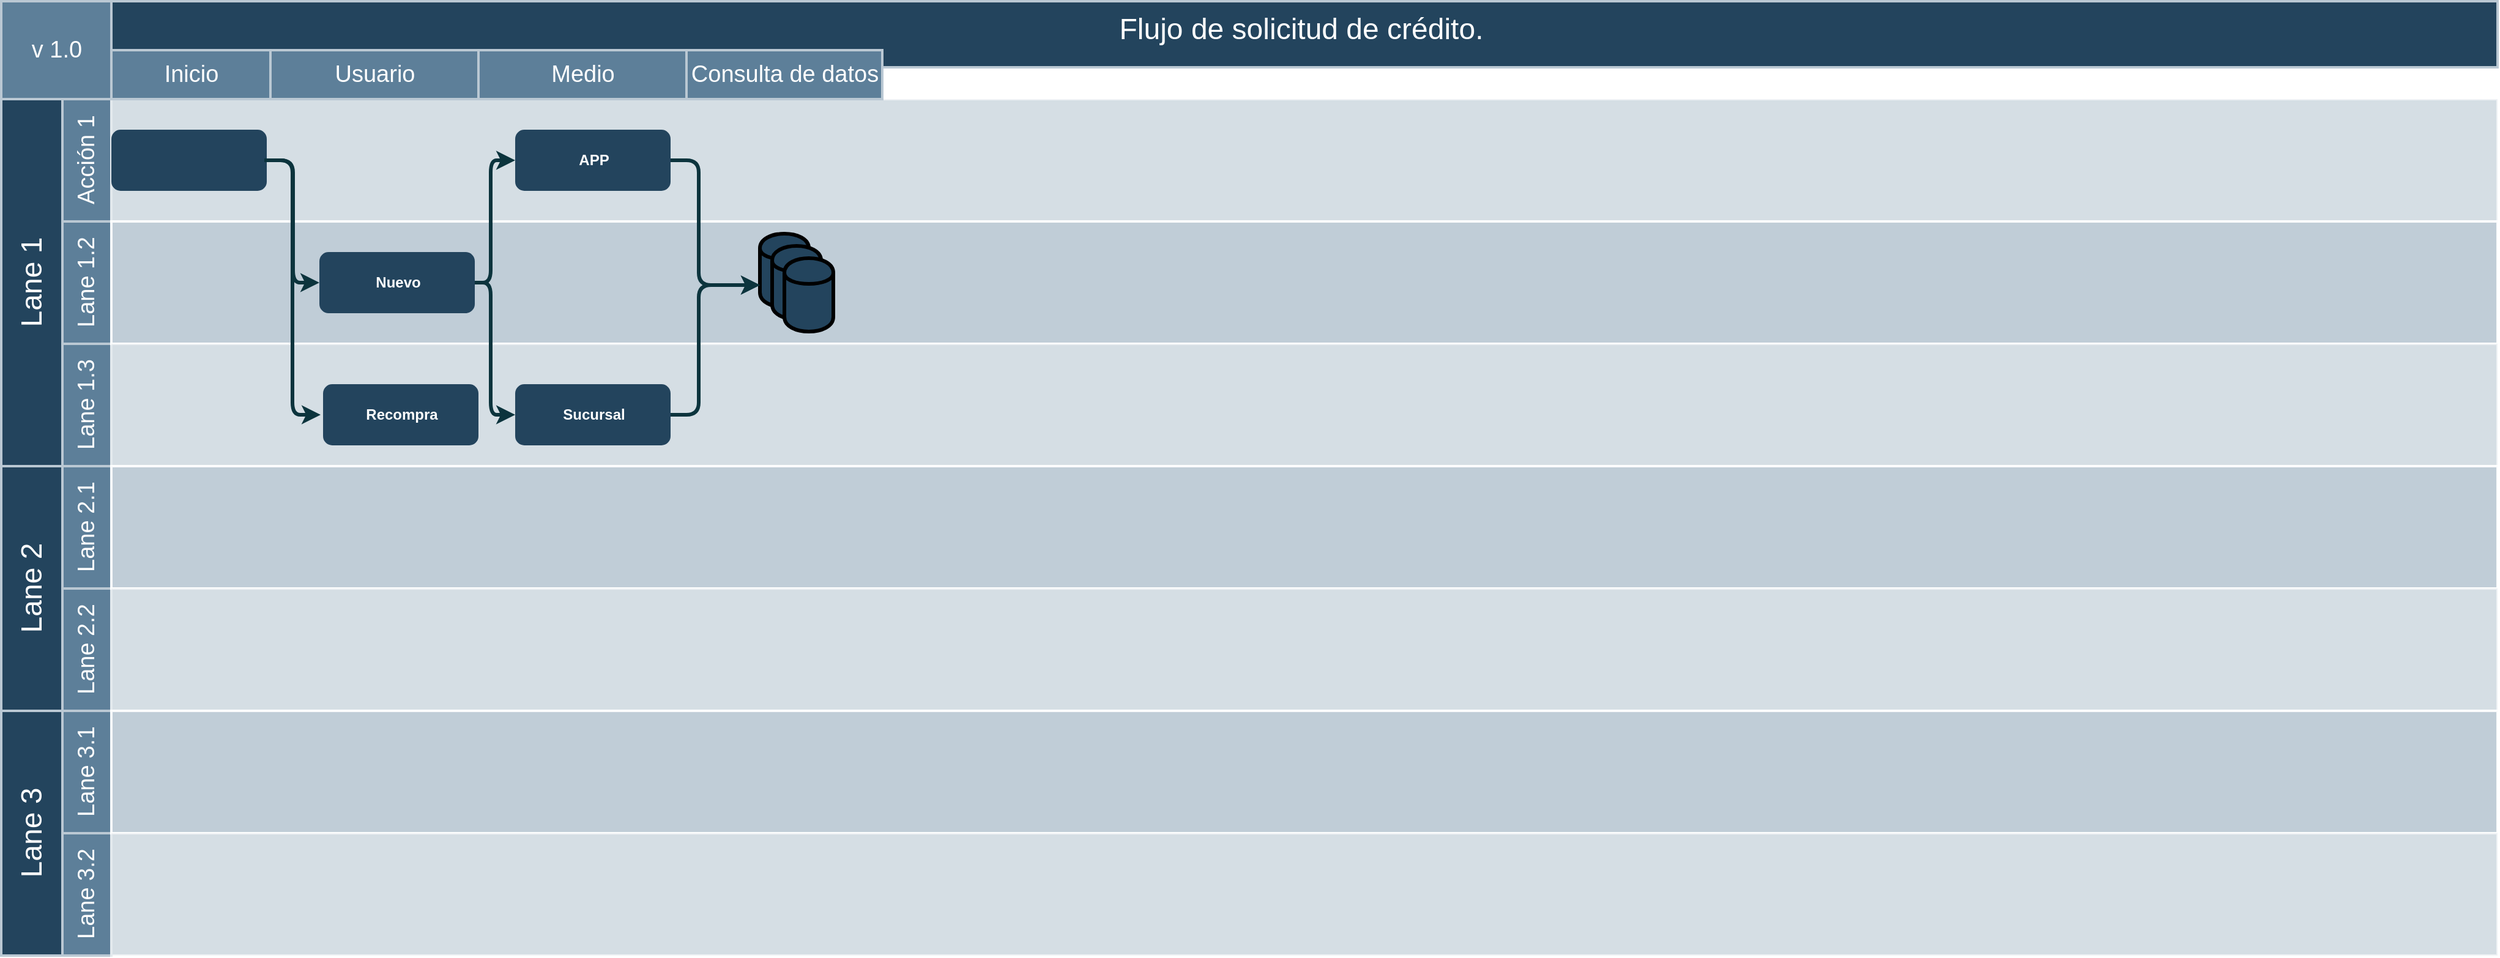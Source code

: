<mxfile version="13.4.9" type="github">
  <diagram id="6a731a19-8d31-9384-78a2-239565b7b9f0" name="Page-1">
    <mxGraphModel dx="2119" dy="557" grid="1" gridSize="10" guides="1" tooltips="1" connect="1" arrows="1" fold="1" page="1" pageScale="1" pageWidth="1169" pageHeight="827" background="#ffffff" math="0" shadow="0">
      <root>
        <mxCell id="0" />
        <mxCell id="1" parent="0" />
        <mxCell id="56" value="Flujo de solicitud de crédito." style="strokeColor=#BAC8D3;fillColor=#23445D;fontSize=24;strokeWidth=2;fontFamily=Helvetica;html=1;fontColor=#FFFFFF;fontStyle=0;spacingBottom=8;spacingRight=0;spacingLeft=83;" parent="1" vertex="1">
          <mxGeometry x="0.33" y="827" width="2039.67" height="54" as="geometry" />
        </mxCell>
        <mxCell id="57" value="Lane 1" style="strokeColor=#BAC8D3;fillColor=#23445D;fontSize=24;strokeWidth=2;horizontal=0;fontFamily=Helvetica;html=1;fontColor=#FFFFFF;fontStyle=0" parent="1" vertex="1">
          <mxGeometry y="907" width="50" height="300" as="geometry" />
        </mxCell>
        <mxCell id="58" value="Acción 1" style="strokeColor=#BAC8D3;fillColor=#5d7f99;fontSize=19;strokeWidth=2;horizontal=0;fontFamily=Helvetica;html=1;labelBackgroundColor=none;fontColor=#FFFFFF;" parent="1" vertex="1">
          <mxGeometry x="50" y="907" width="40" height="100" as="geometry" />
        </mxCell>
        <mxCell id="59" value="v 1.0" style="strokeColor=#BAC8D3;fillColor=#5d7f99;fontSize=19;strokeWidth=2;fontFamily=Helvetica;html=1;labelBackgroundColor=none;fontColor=#FFFFFF;" parent="1" vertex="1">
          <mxGeometry y="827" width="90" height="80" as="geometry" />
        </mxCell>
        <mxCell id="60" value="Lane 1.2" style="strokeColor=#BAC8D3;fillColor=#5d7f99;fontSize=19;strokeWidth=2;horizontal=0;fontFamily=Helvetica;html=1;labelBackgroundColor=none;fontColor=#FFFFFF;" parent="1" vertex="1">
          <mxGeometry x="50" y="1007" width="40" height="100" as="geometry" />
        </mxCell>
        <mxCell id="61" value="Lane 1.3" style="strokeColor=#BAC8D3;fillColor=#5d7f99;fontSize=19;strokeWidth=2;horizontal=0;fontFamily=Helvetica;html=1;labelBackgroundColor=none;fontColor=#FFFFFF;" parent="1" vertex="1">
          <mxGeometry x="50" y="1107" width="40" height="100" as="geometry" />
        </mxCell>
        <mxCell id="62" value="Lane 2.2" style="strokeColor=#BAC8D3;fillColor=#5d7f99;fontSize=19;strokeWidth=2;horizontal=0;fontFamily=Helvetica;html=1;labelBackgroundColor=none;fontColor=#FFFFFF;" parent="1" vertex="1">
          <mxGeometry x="50" y="1307" width="40" height="100" as="geometry" />
        </mxCell>
        <mxCell id="63" value="Lane 2.1" style="strokeColor=#BAC8D3;fillColor=#5d7f99;fontSize=19;strokeWidth=2;horizontal=0;fontFamily=Helvetica;html=1;labelBackgroundColor=none;fontColor=#FFFFFF;" parent="1" vertex="1">
          <mxGeometry x="50" y="1207" width="40" height="100" as="geometry" />
        </mxCell>
        <mxCell id="64" value="Lane 2" style="strokeColor=#BAC8D3;fillColor=#23445D;fontSize=24;strokeWidth=2;horizontal=0;fontFamily=Helvetica;html=1;fontColor=#FFFFFF;fontStyle=0" parent="1" vertex="1">
          <mxGeometry y="1207" width="50" height="200" as="geometry" />
        </mxCell>
        <mxCell id="65" value="Lane 3.2" style="strokeColor=#BAC8D3;fillColor=#5d7f99;fontSize=19;strokeWidth=2;horizontal=0;fontFamily=Helvetica;html=1;labelBackgroundColor=none;fontColor=#FFFFFF;" parent="1" vertex="1">
          <mxGeometry x="50" y="1507" width="40" height="100" as="geometry" />
        </mxCell>
        <mxCell id="66" value="Lane 3.1" style="strokeColor=#BAC8D3;fillColor=#5d7f99;fontSize=19;strokeWidth=2;horizontal=0;fontFamily=Helvetica;html=1;labelBackgroundColor=none;fontColor=#FFFFFF;" parent="1" vertex="1">
          <mxGeometry x="50" y="1407" width="40" height="100" as="geometry" />
        </mxCell>
        <mxCell id="67" value="Lane 3" style="strokeColor=#BAC8D3;fillColor=#23445D;fontSize=24;strokeWidth=2;horizontal=0;fontFamily=Helvetica;html=1;fontColor=#FFFFFF;fontStyle=0" parent="1" vertex="1">
          <mxGeometry y="1407" width="50" height="200" as="geometry" />
        </mxCell>
        <mxCell id="68" value="" style="strokeColor=#FFFFFF;fillColor=#BAC8D3;fontSize=18;strokeWidth=2;fontFamily=Helvetica;html=1;opacity=60;" parent="1" vertex="1">
          <mxGeometry x="90" y="907" width="1950" height="100" as="geometry" />
        </mxCell>
        <mxCell id="69" value="" style="strokeColor=#FFFFFF;fillColor=#BAC8D3;fontSize=18;strokeWidth=2;fontFamily=Helvetica;html=1;opacity=90;" parent="1" vertex="1">
          <mxGeometry x="90" y="1007" width="1950" height="100" as="geometry" />
        </mxCell>
        <mxCell id="70" value="" style="strokeColor=#FFFFFF;fillColor=#BAC8D3;fontSize=18;strokeWidth=2;fontFamily=Helvetica;html=1;opacity=60;" parent="1" vertex="1">
          <mxGeometry x="90" y="1107" width="1950" height="100" as="geometry" />
        </mxCell>
        <mxCell id="71" value="" style="strokeColor=#FFFFFF;fillColor=#BAC8D3;fontSize=18;strokeWidth=2;fontFamily=Helvetica;html=1;opacity=90;" parent="1" vertex="1">
          <mxGeometry x="90" y="1207" width="1950" height="100" as="geometry" />
        </mxCell>
        <mxCell id="72" value="" style="strokeColor=#FFFFFF;fillColor=#BAC8D3;fontSize=18;strokeWidth=2;fontFamily=Helvetica;html=1;opacity=60;" parent="1" vertex="1">
          <mxGeometry x="90" y="1307" width="1950" height="100" as="geometry" />
        </mxCell>
        <mxCell id="73" value="" style="strokeColor=#FFFFFF;fillColor=#BAC8D3;fontSize=18;strokeWidth=2;fontFamily=Helvetica;html=1;opacity=90;" parent="1" vertex="1">
          <mxGeometry x="90" y="1407" width="1950" height="100" as="geometry" />
        </mxCell>
        <mxCell id="74" value="" style="strokeColor=#FFFFFF;fillColor=#BAC8D3;fontSize=18;strokeWidth=2;fontFamily=Helvetica;html=1;opacity=60;" parent="1" vertex="1">
          <mxGeometry x="90" y="1507" width="1950" height="100" as="geometry" />
        </mxCell>
        <mxCell id="90" value="" style="rounded=1;fillColor=#23445D;strokeColor=none;strokeWidth=2;fontFamily=Helvetica;html=1;gradientColor=none;" parent="1" vertex="1">
          <mxGeometry x="90.005" y="932" width="127" height="50" as="geometry" />
        </mxCell>
        <mxCell id="92" value="&lt;font color=&quot;#FFFFFF&quot;&gt;&lt;b&gt;Nuevo&lt;/b&gt;&lt;/font&gt;" style="rounded=1;fillColor=#23445D;strokeColor=none;strokeWidth=2;fontFamily=Helvetica;html=1;gradientColor=none;" parent="1" vertex="1">
          <mxGeometry x="260.004" y="1032" width="127" height="50" as="geometry" />
        </mxCell>
        <mxCell id="140" value="" style="group" parent="1" vertex="1" connectable="0">
          <mxGeometry x="90" y="867" width="300" height="40" as="geometry" />
        </mxCell>
        <mxCell id="141" value="Inicio" style="strokeColor=#BAC8D3;fillColor=#5d7f99;fontSize=19;strokeWidth=2;fontFamily=Helvetica;html=1;labelBackgroundColor=none;fontColor=#FFFFFF;" parent="140" vertex="1">
          <mxGeometry width="130.0" height="40" as="geometry" />
        </mxCell>
        <mxCell id="142" value="Usuario" style="strokeColor=#BAC8D3;fillColor=#5d7f99;fontSize=19;strokeWidth=2;fontFamily=Helvetica;html=1;labelBackgroundColor=none;fontColor=#FFFFFF;" parent="140" vertex="1">
          <mxGeometry x="130" width="170" height="40" as="geometry" />
        </mxCell>
        <mxCell id="143" value="Medio" style="strokeColor=#BAC8D3;fillColor=#5d7f99;fontSize=19;strokeWidth=2;fontFamily=Helvetica;html=1;labelBackgroundColor=none;fontColor=#FFFFFF;" parent="1" vertex="1">
          <mxGeometry x="390" y="867" width="170" height="40" as="geometry" />
        </mxCell>
        <mxCell id="L_8B3M4ZMhIBCMp_4Mvt-145" value="" style="edgeStyle=elbowEdgeStyle;elbow=horizontal;strokeWidth=3;strokeColor=#0C343D;fontFamily=Helvetica;html=1;exitX=1;exitY=0.5;exitDx=0;exitDy=0;entryX=0;entryY=0.5;entryDx=0;entryDy=0;" edge="1" parent="1" source="90" target="92">
          <mxGeometry x="-358.901" y="420" width="131.973" height="100" as="geometry">
            <mxPoint x="240.004" y="970" as="sourcePoint" />
            <mxPoint x="350.555" y="870" as="targetPoint" />
          </mxGeometry>
        </mxCell>
        <mxCell id="L_8B3M4ZMhIBCMp_4Mvt-146" value="&lt;font color=&quot;#FFFFFF&quot;&gt;&lt;b&gt;Recompra&lt;/b&gt;&lt;/font&gt;" style="rounded=1;fillColor=#23445D;strokeColor=none;strokeWidth=2;fontFamily=Helvetica;html=1;gradientColor=none;" vertex="1" parent="1">
          <mxGeometry x="263.004" y="1140" width="127" height="50" as="geometry" />
        </mxCell>
        <mxCell id="L_8B3M4ZMhIBCMp_4Mvt-147" value="" style="edgeStyle=elbowEdgeStyle;elbow=horizontal;strokeWidth=3;strokeColor=#0C343D;fontFamily=Helvetica;html=1;exitX=1;exitY=0.5;exitDx=0;exitDy=0;entryX=0;entryY=0.5;entryDx=0;entryDy=0;" edge="1" parent="1">
          <mxGeometry x="-350.901" y="430" width="131.973" height="100" as="geometry">
            <mxPoint x="215.005" y="957" as="sourcePoint" />
            <mxPoint x="261.004" y="1165.0" as="targetPoint" />
            <Array as="points">
              <mxPoint x="238" y="1070" />
              <mxPoint x="228" y="1090" />
            </Array>
          </mxGeometry>
        </mxCell>
        <mxCell id="L_8B3M4ZMhIBCMp_4Mvt-148" value="&lt;font color=&quot;#FFFFFF&quot;&gt;&lt;b&gt;APP&lt;/b&gt;&lt;/font&gt;" style="rounded=1;fillColor=#23445D;strokeColor=none;strokeWidth=2;fontFamily=Helvetica;html=1;gradientColor=none;" vertex="1" parent="1">
          <mxGeometry x="420.004" y="932" width="127" height="50" as="geometry" />
        </mxCell>
        <mxCell id="L_8B3M4ZMhIBCMp_4Mvt-149" value="&lt;font color=&quot;#FFFFFF&quot;&gt;&lt;b&gt;Sucursal&lt;/b&gt;&lt;/font&gt;" style="rounded=1;fillColor=#23445D;strokeColor=none;strokeWidth=2;fontFamily=Helvetica;html=1;gradientColor=none;" vertex="1" parent="1">
          <mxGeometry x="420.004" y="1140" width="127" height="50" as="geometry" />
        </mxCell>
        <mxCell id="L_8B3M4ZMhIBCMp_4Mvt-150" value="" style="edgeStyle=elbowEdgeStyle;elbow=horizontal;strokeWidth=3;strokeColor=#0C343D;fontFamily=Helvetica;html=1;exitX=1;exitY=0.5;exitDx=0;exitDy=0;entryX=0;entryY=0.5;entryDx=0;entryDy=0;" edge="1" parent="1" source="92" target="L_8B3M4ZMhIBCMp_4Mvt-148">
          <mxGeometry x="-145.901" y="526" width="131.973" height="100" as="geometry">
            <mxPoint x="420.005" y="1053.0" as="sourcePoint" />
            <mxPoint x="466.004" y="1261.0" as="targetPoint" />
            <Array as="points">
              <mxPoint x="400" y="1057" />
              <mxPoint x="433" y="1186" />
            </Array>
          </mxGeometry>
        </mxCell>
        <mxCell id="L_8B3M4ZMhIBCMp_4Mvt-151" value="" style="edgeStyle=elbowEdgeStyle;elbow=horizontal;strokeWidth=3;strokeColor=#0C343D;fontFamily=Helvetica;html=1;exitX=1;exitY=0.5;exitDx=0;exitDy=0;entryX=0;entryY=0.5;entryDx=0;entryDy=0;" edge="1" parent="1" source="92" target="L_8B3M4ZMhIBCMp_4Mvt-149">
          <mxGeometry x="-155.901" y="534" width="131.973" height="100" as="geometry">
            <mxPoint x="410.005" y="1061.0" as="sourcePoint" />
            <mxPoint x="456.004" y="1269.0" as="targetPoint" />
            <Array as="points">
              <mxPoint x="400" y="1170" />
              <mxPoint x="423" y="1194" />
            </Array>
          </mxGeometry>
        </mxCell>
        <mxCell id="L_8B3M4ZMhIBCMp_4Mvt-152" value="Consulta de datos" style="strokeColor=#BAC8D3;fillColor=#5d7f99;fontSize=19;strokeWidth=2;fontFamily=Helvetica;html=1;labelBackgroundColor=none;fontColor=#FFFFFF;" vertex="1" parent="1">
          <mxGeometry x="560" y="867" width="160" height="40" as="geometry" />
        </mxCell>
        <mxCell id="L_8B3M4ZMhIBCMp_4Mvt-153" value="" style="shape=cylinder;whiteSpace=wrap;html=1;boundedLbl=1;backgroundOutline=1;strokeWidth=3;fillColor=#23445D;" vertex="1" parent="1">
          <mxGeometry x="620" y="1017" width="40" height="60" as="geometry" />
        </mxCell>
        <mxCell id="L_8B3M4ZMhIBCMp_4Mvt-155" value="" style="shape=cylinder;whiteSpace=wrap;html=1;boundedLbl=1;backgroundOutline=1;strokeWidth=3;fillColor=#23445D;" vertex="1" parent="1">
          <mxGeometry x="630" y="1027" width="40" height="60" as="geometry" />
        </mxCell>
        <mxCell id="L_8B3M4ZMhIBCMp_4Mvt-156" value="" style="shape=cylinder;whiteSpace=wrap;html=1;boundedLbl=1;backgroundOutline=1;strokeWidth=3;fillColor=#23445D;" vertex="1" parent="1">
          <mxGeometry x="640" y="1037" width="40" height="60" as="geometry" />
        </mxCell>
        <mxCell id="L_8B3M4ZMhIBCMp_4Mvt-157" value="" style="edgeStyle=elbowEdgeStyle;elbow=horizontal;strokeWidth=3;strokeColor=#0C343D;fontFamily=Helvetica;html=1;entryX=0;entryY=0.7;entryDx=0;entryDy=0;exitX=1;exitY=0.5;exitDx=0;exitDy=0;" edge="1" parent="1" source="L_8B3M4ZMhIBCMp_4Mvt-148" target="L_8B3M4ZMhIBCMp_4Mvt-153">
          <mxGeometry x="27.099" y="629" width="131.973" height="100" as="geometry">
            <mxPoint x="560.004" y="1160.0" as="sourcePoint" />
            <mxPoint x="593.004" y="1060.0" as="targetPoint" />
            <Array as="points">
              <mxPoint x="570" y="1070" />
              <mxPoint x="573" y="1160" />
              <mxPoint x="606" y="1289" />
            </Array>
          </mxGeometry>
        </mxCell>
        <mxCell id="L_8B3M4ZMhIBCMp_4Mvt-158" value="" style="edgeStyle=elbowEdgeStyle;elbow=horizontal;strokeWidth=3;strokeColor=#0C343D;fontFamily=Helvetica;html=1;exitX=1;exitY=0.5;exitDx=0;exitDy=0;entryX=0;entryY=0.7;entryDx=0;entryDy=0;" edge="1" parent="1" source="L_8B3M4ZMhIBCMp_4Mvt-149" target="L_8B3M4ZMhIBCMp_4Mvt-153">
          <mxGeometry x="47.099" y="639" width="131.973" height="100" as="geometry">
            <mxPoint x="580.004" y="1170.0" as="sourcePoint" />
            <mxPoint x="613.004" y="1070.0" as="targetPoint" />
            <Array as="points">
              <mxPoint x="570" y="1100" />
              <mxPoint x="626" y="1299" />
            </Array>
          </mxGeometry>
        </mxCell>
      </root>
    </mxGraphModel>
  </diagram>
</mxfile>
